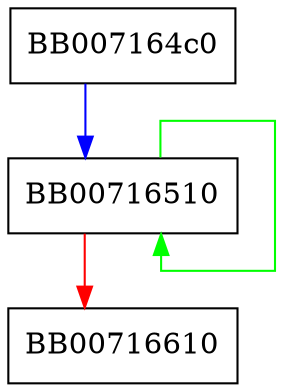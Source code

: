 digraph _bsaes_key_convert {
  node [shape="box"];
  graph [splines=ortho];
  BB007164c0 -> BB00716510 [color="blue"];
  BB00716510 -> BB00716510 [color="green"];
  BB00716510 -> BB00716610 [color="red"];
}
